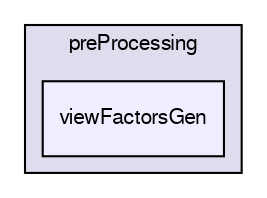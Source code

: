 digraph "applications/utilities/preProcessing/viewFactorsGen" {
  bgcolor=transparent;
  compound=true
  node [ fontsize="10", fontname="FreeSans"];
  edge [ labelfontsize="10", labelfontname="FreeSans"];
  subgraph clusterdir_2cb9088fcfa5d85f3ea0b5a37d6be287 {
    graph [ bgcolor="#ddddee", pencolor="black", label="preProcessing" fontname="FreeSans", fontsize="10", URL="dir_2cb9088fcfa5d85f3ea0b5a37d6be287.html"]
  dir_ca683ed4d325474578cdfb0340d1c3f5 [shape=box, label="viewFactorsGen", style="filled", fillcolor="#eeeeff", pencolor="black", URL="dir_ca683ed4d325474578cdfb0340d1c3f5.html"];
  }
}
